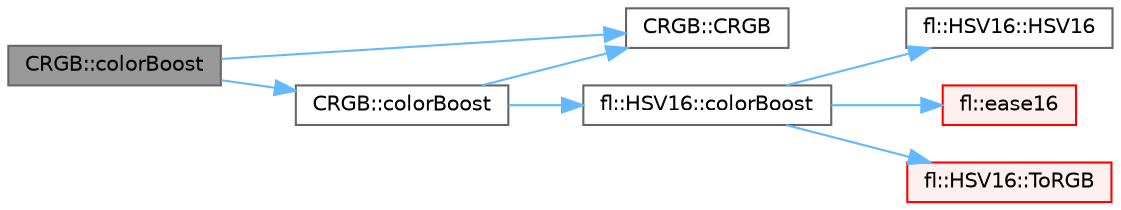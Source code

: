digraph "CRGB::colorBoost"
{
 // INTERACTIVE_SVG=YES
 // LATEX_PDF_SIZE
  bgcolor="transparent";
  edge [fontname=Helvetica,fontsize=10,labelfontname=Helvetica,labelfontsize=10];
  node [fontname=Helvetica,fontsize=10,shape=box,height=0.2,width=0.4];
  rankdir="LR";
  Node1 [id="Node000001",label="CRGB::colorBoost",height=0.2,width=0.4,color="gray40", fillcolor="grey60", style="filled", fontcolor="black",tooltip=" "];
  Node1 -> Node2 [id="edge1_Node000001_Node000002",color="steelblue1",style="solid",tooltip=" "];
  Node2 [id="Node000002",label="CRGB::CRGB",height=0.2,width=0.4,color="grey40", fillcolor="white", style="filled",URL="$d7/d82/struct_c_r_g_b_a4b0cc1cfefd9e0c66ea5c6583181df46.html#a4b0cc1cfefd9e0c66ea5c6583181df46",tooltip="Default constructor."];
  Node1 -> Node3 [id="edge2_Node000001_Node000003",color="steelblue1",style="solid",tooltip=" "];
  Node3 [id="Node000003",label="CRGB::colorBoost",height=0.2,width=0.4,color="grey40", fillcolor="white", style="filled",URL="$d7/d82/struct_c_r_g_b_a8b78ce444d74f2bc9e63d83bfd1b17ad.html#a8b78ce444d74f2bc9e63d83bfd1b17ad",tooltip=" "];
  Node3 -> Node2 [id="edge3_Node000003_Node000002",color="steelblue1",style="solid",tooltip=" "];
  Node3 -> Node4 [id="edge4_Node000003_Node000004",color="steelblue1",style="solid",tooltip=" "];
  Node4 [id="Node000004",label="fl::HSV16::colorBoost",height=0.2,width=0.4,color="grey40", fillcolor="white", style="filled",URL="$d4/d5d/structfl_1_1_h_s_v16_a0bd2c0fc64fc34d573637c10b849c320.html#a0bd2c0fc64fc34d573637c10b849c320",tooltip=" "];
  Node4 -> Node5 [id="edge5_Node000004_Node000005",color="steelblue1",style="solid",tooltip=" "];
  Node5 [id="Node000005",label="fl::HSV16::HSV16",height=0.2,width=0.4,color="grey40", fillcolor="white", style="filled",URL="$d4/d5d/structfl_1_1_h_s_v16_a22927102f80a3171aea08e861df47740.html#a22927102f80a3171aea08e861df47740",tooltip=" "];
  Node4 -> Node6 [id="edge6_Node000004_Node000006",color="steelblue1",style="solid",tooltip=" "];
  Node6 [id="Node000006",label="fl::ease16",height=0.2,width=0.4,color="red", fillcolor="#FFF0F0", style="filled",URL="$d4/d36/namespacefl_a379be9b51f27141411271893ce683f5f.html#a379be9b51f27141411271893ce683f5f",tooltip=" "];
  Node4 -> Node19 [id="edge7_Node000004_Node000019",color="steelblue1",style="solid",tooltip=" "];
  Node19 [id="Node000019",label="fl::HSV16::ToRGB",height=0.2,width=0.4,color="red", fillcolor="#FFF0F0", style="filled",URL="$d4/d5d/structfl_1_1_h_s_v16_a66d9cc0fccee4175baaef83f1a2d7d7d.html#a66d9cc0fccee4175baaef83f1a2d7d7d",tooltip=" "];
}
